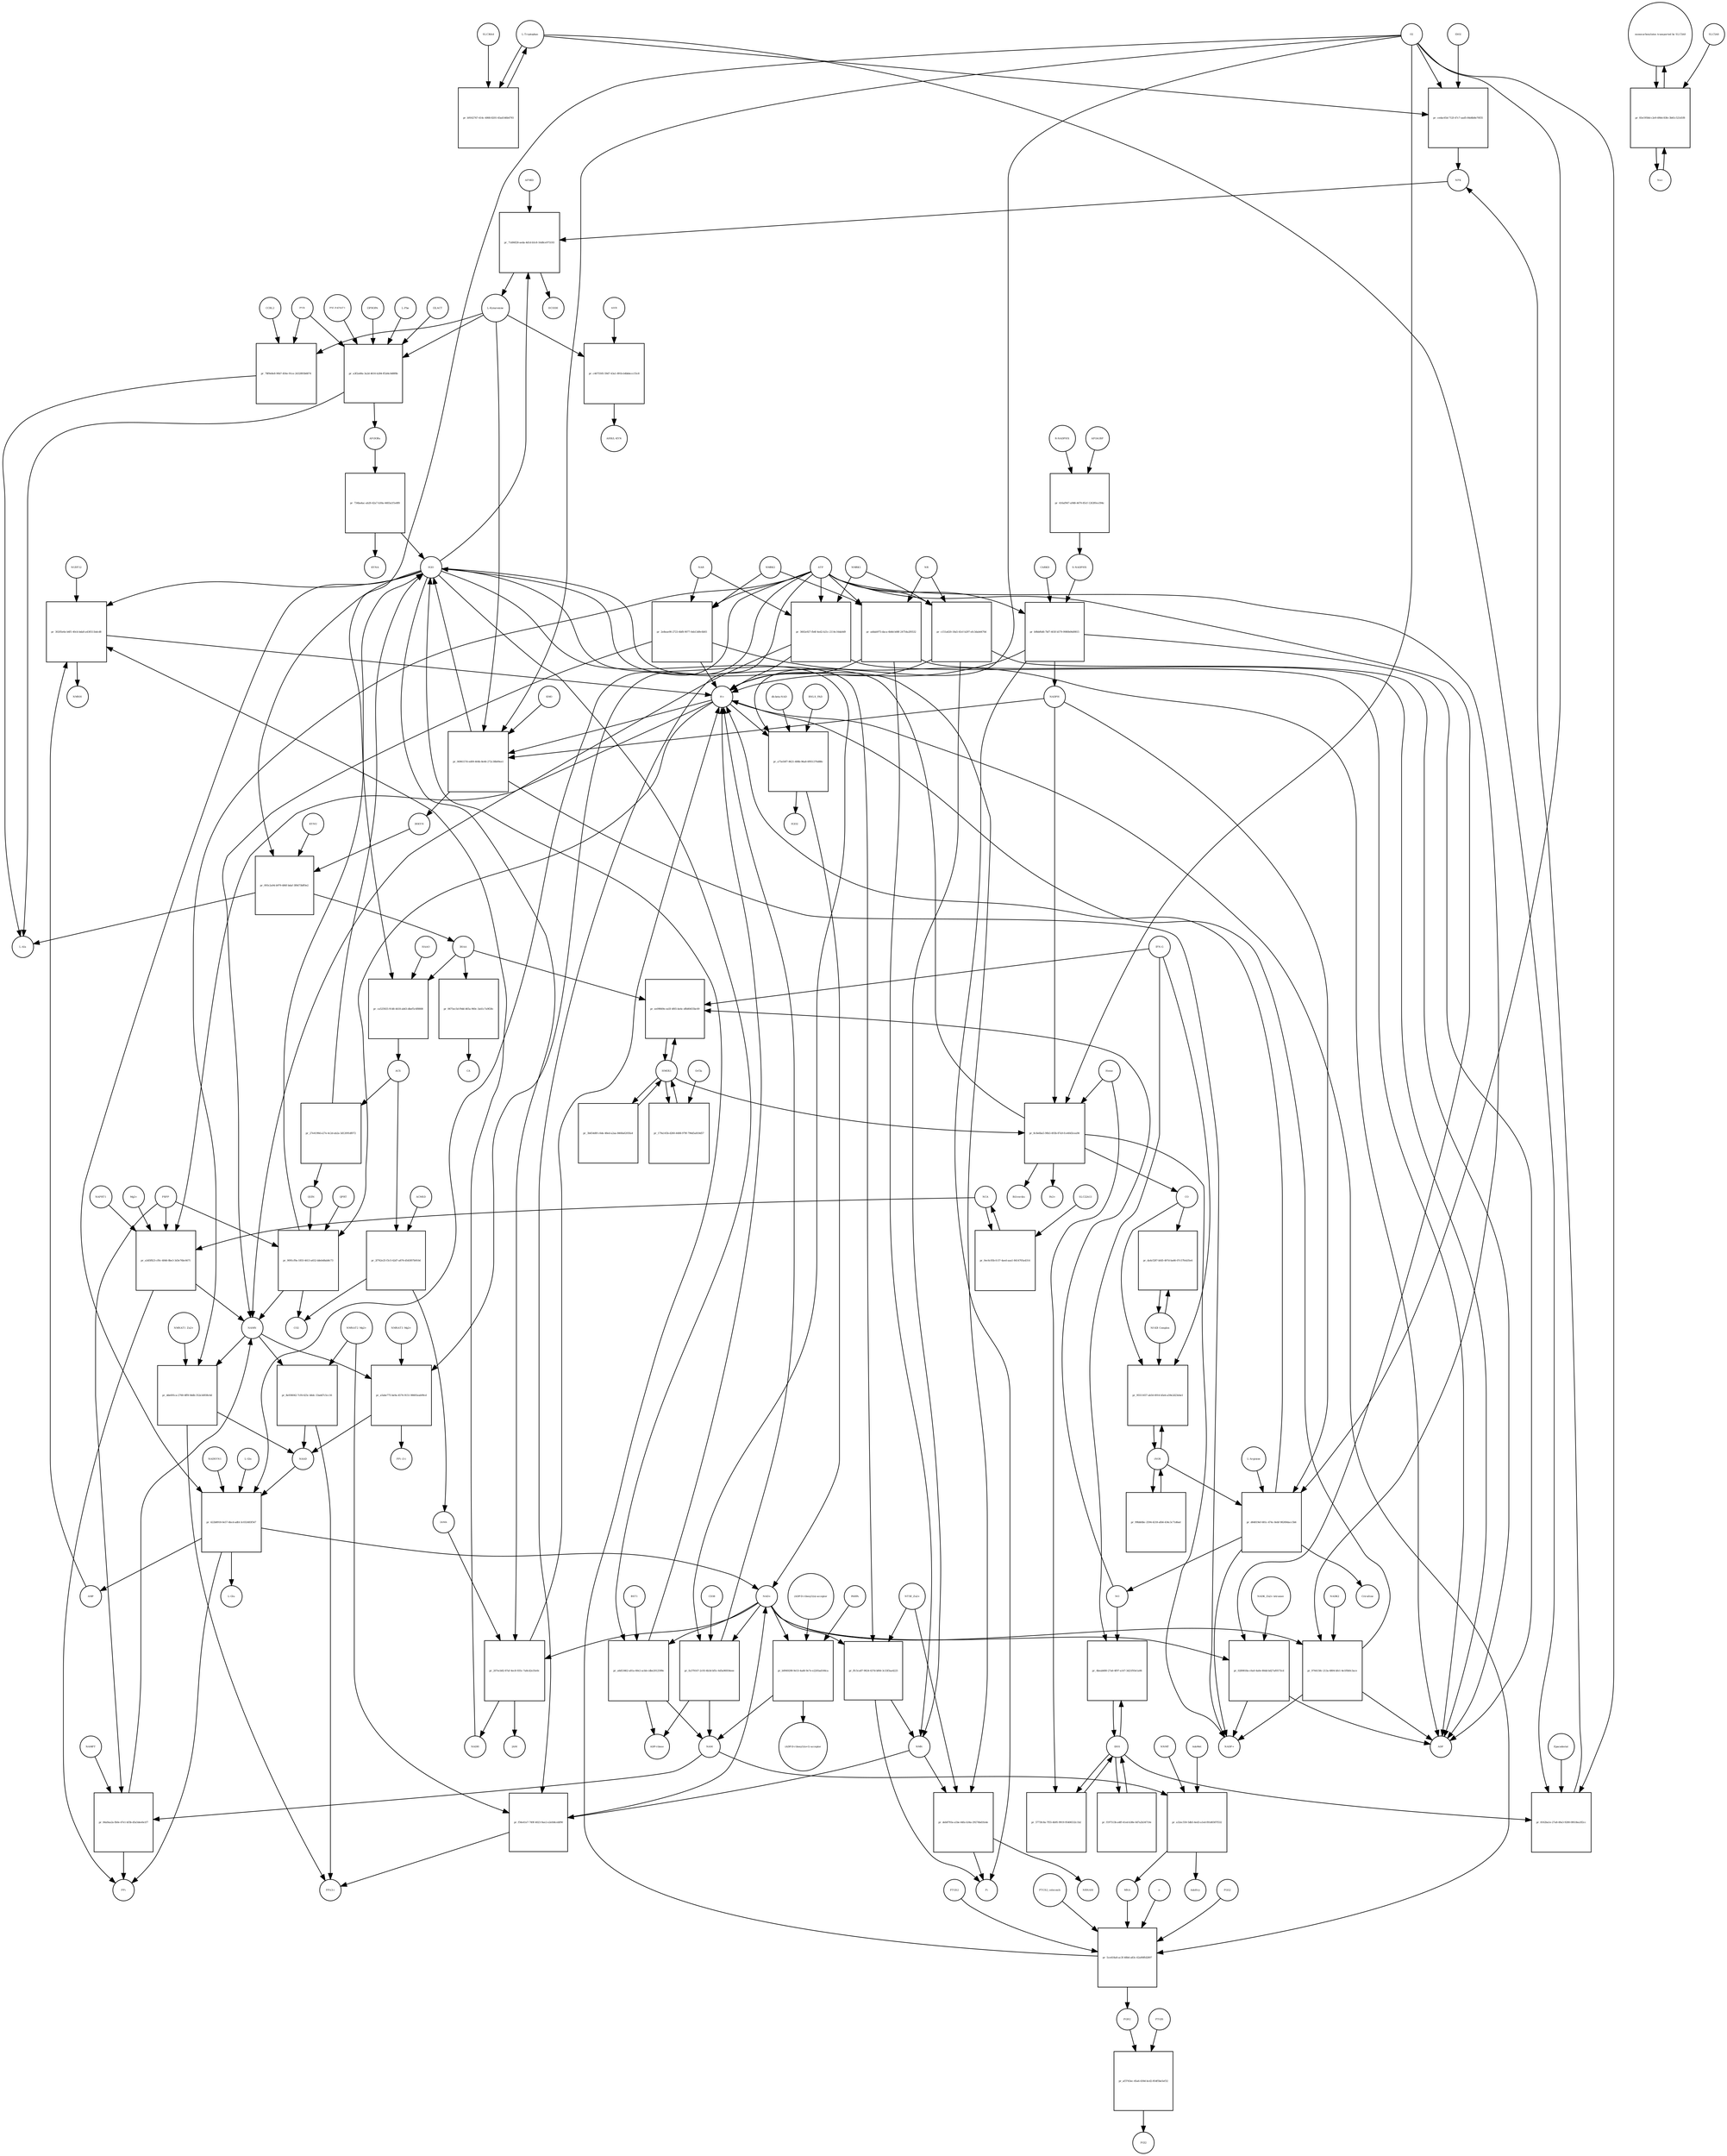 strict digraph  {
"L-Tryptophan" [annotation="urn_miriam_obo.chebi_CHEBI%3A57912", bipartite=0, cls="simple chemical", fontsize=4, label="L-Tryptophan", shape=circle];
"pr_b9162747-414c-4068-8201-45ad146b4793" [annotation="", bipartite=1, cls=process, fontsize=4, label="pr_b9162747-414c-4068-8201-45ad146b4793", shape=square];
SLC36A4 [annotation=urn_miriam_uniprot_Q6YBV0, bipartite=0, cls=macromolecule, fontsize=4, label=SLC36A4, shape=circle];
"pr_cedac65d-712f-47c7-aad5-84d4b8e70f35" [annotation="", bipartite=1, cls=process, fontsize=4, label="pr_cedac65d-712f-47c7-aad5-84d4b8e70f35", shape=square];
NFK [annotation="urn_miriam_obo.chebi_CHEBI%3A18377", bipartite=0, cls="simple chemical", fontsize=4, label=NFK, shape=circle];
IDO2 [annotation=urn_miriam_uniprot_Q6ZQW0, bipartite=0, cls=macromolecule, fontsize=4, label=IDO2, shape=circle];
O2 [annotation="urn_miriam_obo.chebi_CHEBI%3A15379", bipartite=0, cls="simple chemical", fontsize=4, label=O2, shape=circle];
"pr_8162ba1e-27a8-49a3-9280-0f618ea3f2cc" [annotation="", bipartite=1, cls=process, fontsize=4, label="pr_8162ba1e-27a8-49a3-9280-0f618ea3f2cc", shape=square];
IDO1 [annotation=urn_miriam_uniprot_P14902, bipartite=0, cls=complex, fontsize=4, label=IDO1, shape=circle];
Epacadostat [annotation="", bipartite=0, cls="simple chemical", fontsize=4, label=Epacadostat, shape=circle];
"pr_71d06f28-aeda-4d1d-b5c8-16d8ce975193" [annotation="", bipartite=1, cls=process, fontsize=4, label="pr_71d06f28-aeda-4d1d-b5c8-16d8ce975193", shape=square];
"L-Kynurenine" [annotation="urn_miriam_obo.chebi_CHEBI%3A16946", bipartite=0, cls="simple chemical", fontsize=4, label="L-Kynurenine", shape=circle];
AFMID [annotation=urn_miriam_uniprot_Q63HM1, bipartite=0, cls=macromolecule, fontsize=4, label=AFMID, shape=circle];
H2O [annotation="urn_miriam_obo.chebi_CHEBI%3A15377", bipartite=0, cls="simple chemical", fontsize=4, label=H2O, shape=circle];
HCOOH [annotation="urn_miriam_obo.chebi_CHEBI%3A30751", bipartite=0, cls="simple chemical", fontsize=4, label=HCOOH, shape=circle];
"pr_a3f2a48a-3a2d-4616-b284-ff2d4c0d8f8b" [annotation="", bipartite=1, cls=process, fontsize=4, label="pr_a3f2a48a-3a2d-4616-b284-ff2d4c0d8f8b", shape=square];
"AP-DOBu" [annotation="urn_miriam_obo.chebi_CHEBI%3A17442", bipartite=0, cls="simple chemical", fontsize=4, label="AP-DOBu", shape=circle];
"PXLP-KYAT1" [annotation="urn_miriam_uniprot_Q16773|urn_miriam_obo.chebi_CHEBI%3A18405", bipartite=0, cls="complex multimer", fontsize=4, label="PXLP-KYAT1", shape=circle];
I3PROPA [annotation="urn_miriam_obo.chebi_CHEBI%3A43580", bipartite=0, cls=macromolecule, fontsize=4, label=I3PROPA, shape=circle];
"L-Phe" [annotation="urn_miriam_obo.chebi_CHEBI%3A58095", bipartite=0, cls="simple chemical", fontsize=4, label="L-Phe", shape=circle];
I3LACT [annotation="urn_miriam_obo.chebi_CHEBI%3A55528", bipartite=0, cls=macromolecule, fontsize=4, label=I3LACT, shape=circle];
PYR [annotation="urn_miriam_obo.chebi_CHEBI%3A15361", bipartite=0, cls="simple chemical", fontsize=4, label=PYR, shape=circle];
"L-Ala" [annotation="urn_miriam_obo.chebi_CHEBI%3A57972", bipartite=0, cls="simple chemical", fontsize=4, label="L-Ala", shape=circle];
"pr_78f9e8e8-90b7-456e-91ce-2432893b6874" [annotation="", bipartite=1, cls=process, fontsize=4, label="pr_78f9e8e8-90b7-456e-91ce-2432893b6874", shape=square];
CCBL2 [annotation=urn_miriam_uniprot_Q6YP21, bipartite=0, cls="macromolecule multimer", fontsize=4, label=CCBL2, shape=circle];
"pr_734ba4ac-ab20-42a7-b30a-4483a1f1e8f8" [annotation="", bipartite=1, cls=process, fontsize=4, label="pr_734ba4ac-ab20-42a7-b30a-4483a1f1e8f8", shape=square];
KYNA [annotation="urn_miriam_obo.chebi_CHEBI%3A18344", bipartite=0, cls="simple chemical", fontsize=4, label=KYNA, shape=circle];
"pr_0696157d-ed09-464b-8e46-272c38b09ee1" [annotation="", bipartite=1, cls=process, fontsize=4, label="pr_0696157d-ed09-464b-8e46-272c38b09ee1", shape=square];
"3HKYN" [annotation="urn_miriam_obo.chebi_CHEBI%3A17380", bipartite=0, cls="simple chemical", fontsize=4, label="3HKYN", shape=circle];
KMO [annotation=urn_miriam_uniprot_O15229, bipartite=0, cls=macromolecule, fontsize=4, label=KMO, shape=circle];
NADPH [annotation="urn_miriam_obo.chebi_CHEBI%3A16474", bipartite=0, cls="simple chemical", fontsize=4, label=NADPH, shape=circle];
"H+" [annotation="urn_miriam_obo.chebi_CHEBI%3A15378", bipartite=0, cls="simple chemical", fontsize=4, label="H+", shape=circle];
"NADP+" [annotation="urn_miriam_obo.chebi_CHEBI%3A18009", bipartite=0, cls="simple chemical", fontsize=4, label="NADP+", shape=circle];
"pr_093c2a94-b979-486f-bdaf-3f8473bff0e2" [annotation="", bipartite=1, cls=process, fontsize=4, label="pr_093c2a94-b979-486f-bdaf-3f8473bff0e2", shape=square];
"3HAA" [annotation="urn_miriam_obo.chebi_CHEBI%3A15793", bipartite=0, cls="simple chemical", fontsize=4, label="3HAA", shape=circle];
KYNU [annotation=urn_miriam_uniprot_Q16719, bipartite=0, cls="macromolecule multimer", fontsize=4, label=KYNU, shape=circle];
"pr_ca525925-9148-4418-ab63-dbef5c6f8808" [annotation="", bipartite=1, cls=process, fontsize=4, label="pr_ca525925-9148-4418-ab63-dbef5c6f8808", shape=square];
ACS [annotation="urn_miriam_obo.chebi_CHEBI%3A29044", bipartite=0, cls="simple chemical", fontsize=4, label=ACS, shape=circle];
HAAO [annotation=urn_miriam_uniprot_P46952, bipartite=0, cls=macromolecule, fontsize=4, label=HAAO, shape=circle];
"pr_2f762e25-f3c5-42d7-a876-d545f07b910d" [annotation="", bipartite=1, cls=process, fontsize=4, label="pr_2f762e25-f3c5-42d7-a876-d545f07b910d", shape=square];
"2AMA" [annotation="urn_miriam_obo.chebi_CHEBI%3A15745", bipartite=0, cls="simple chemical", fontsize=4, label="2AMA", shape=circle];
ACMSD [annotation=urn_miriam_uniprot_Q8TDX5, bipartite=0, cls="macromolecule multimer", fontsize=4, label=ACMSD, shape=circle];
CO2 [annotation="urn_miriam_obo.chebi_CHEBI%3A16526", bipartite=0, cls="simple chemical", fontsize=4, label=CO2, shape=circle];
"pr_207ecb82-87af-4ec8-935c-7a8cd2e35e0c" [annotation="", bipartite=1, cls=process, fontsize=4, label="pr_207ecb82-87af-4ec8-935c-7a8cd2e35e0c", shape=square];
"2AM" [annotation="urn_miriam_obo.chebi_CHEBI%3A16886", bipartite=0, cls="simple chemical", fontsize=4, label="2AM", shape=circle];
"NAD+" [annotation="urn_miriam_obo.chebi_CHEBI%3A57540", bipartite=0, cls="simple chemical", fontsize=4, label="NAD+", shape=circle];
NADH [annotation="urn_miriam_obo.chebi_CHEBI%3A57945", bipartite=0, cls="simple chemical", fontsize=4, label=NADH, shape=circle];
"pr_27e4199d-e27e-4c2d-ab2a-3d12091df072" [annotation="", bipartite=1, cls=process, fontsize=4, label="pr_27e4199d-e27e-4c2d-ab2a-3d12091df072", shape=square];
QUIN [annotation="urn_miriam_obo.chebi_CHEBI%3A16675", bipartite=0, cls="simple chemical", fontsize=4, label=QUIN, shape=circle];
"pr_c4675505-59d7-43a1-891b-b4bbbccc55c8" [annotation="", bipartite=1, cls=process, fontsize=4, label="pr_c4675505-59d7-43a1-891b-b4bbbccc55c8", shape=square];
AHR [annotation=urn_miriam_uniprot_P35869, bipartite=0, cls=macromolecule, fontsize=4, label=AHR, shape=circle];
"AHR/L-KYN" [annotation="", bipartite=0, cls=complex, fontsize=4, label="AHR/L-KYN", shape=circle];
"pr_4beab680-27a6-4f97-a147-3d21f93e1a06" [annotation="", bipartite=1, cls=process, fontsize=4, label="pr_4beab680-27a6-4f97-a147-3d21f93e1a06", shape=square];
NO [annotation="urn_miriam_obo.chebi_CHEBI%3A16480", bipartite=0, cls="simple chemical", fontsize=4, label=NO, shape=circle];
"IFN-G" [annotation=urn_miriam_uniprot_Q14609, bipartite=0, cls=macromolecule, fontsize=4, label="IFN-G", shape=circle];
iNOS [annotation=urn_miriam_uniprot_P35228, bipartite=0, cls=macromolecule, fontsize=4, label=iNOS, shape=circle];
"pr_95511657-ab54-4914-b5eb-a59e2d23ebe1" [annotation="", bipartite=1, cls=process, fontsize=4, label="pr_95511657-ab54-4914-b5eb-a59e2d23ebe1", shape=square];
"Nf-KB Complex" [annotation="urn_miriam_uniprot_P19838|urn_miriam_uniprot_Q04206|urn_miriam_uniprot_Q00653", bipartite=0, cls=complex, fontsize=4, label="Nf-KB Complex", shape=circle];
CO [annotation="urn_miriam_obo.chebi_CHEBI%3A17245", bipartite=0, cls="simple chemical", fontsize=4, label=CO, shape=circle];
"L-Arginine" [annotation="urn_miriam_obo.chebi_CHEBI%3A16467", bipartite=0, cls="simple chemical", fontsize=4, label="L-Arginine", shape=circle];
"pr_d64819ef-681c-474c-8ebf-98269dacc5b6" [annotation="", bipartite=1, cls=process, fontsize=4, label="pr_d64819ef-681c-474c-8ebf-98269dacc5b6", shape=square];
Citrulline [annotation="urn_miriam_obo.chebi_CHEBI%3A16349", bipartite=0, cls="simple chemical", fontsize=4, label=Citrulline, shape=circle];
"pr_99bbfdbc-2594-4218-afb6-434c3c71d6ad" [annotation="", bipartite=1, cls=process, fontsize=4, label="pr_99bbfdbc-2594-4218-afb6-434c3c71d6ad", shape=square];
"pr_f197513b-a4ff-41ed-b38e-0d7a2b34710e" [annotation="", bipartite=1, cls=process, fontsize=4, label="pr_f197513b-a4ff-41ed-b38e-0d7a2b34710e", shape=square];
"R-NADPHX" [annotation="urn_miriam_obo.chebi_CHEBI%3A64085", bipartite=0, cls="simple chemical", fontsize=4, label="R-NADPHX", shape=circle];
"pr_416af947-a948-4470-85cf-1263f0ce394c" [annotation="", bipartite=1, cls=process, fontsize=4, label="pr_416af947-a948-4470-85cf-1263f0ce394c", shape=square];
"S-NADPHX" [annotation="urn_miriam_obo.chebi_CHEBI%3A64084", bipartite=0, cls="simple chemical", fontsize=4, label="S-NADPHX", shape=circle];
APOA1BP [annotation=urn_miriam_uniprot_O95544, bipartite=0, cls="macromolecule multimer", fontsize=4, label=APOA1BP, shape=circle];
"pr_b9bbf6d6-7bf7-403f-b579-9980b06d9815" [annotation="", bipartite=1, cls=process, fontsize=4, label="pr_b9bbf6d6-7bf7-403f-b579-9980b06d9815", shape=square];
CARKD [annotation=urn_miriam_uniprot_Q8IW45, bipartite=0, cls=macromolecule, fontsize=4, label=CARKD, shape=circle];
ATP [annotation="urn_miriam_obo.chebi_CHEBI%3A30616", bipartite=0, cls="simple chemical", fontsize=4, label=ATP, shape=circle];
ADP [annotation="urn_miriam_obo.chebi_CHEBI%3A456216", bipartite=0, cls="simple chemical", fontsize=4, label=ADP, shape=circle];
Pi [annotation="urn_miriam_obo.chebi_CHEBI%3A18367", bipartite=0, cls="simple chemical", fontsize=4, label=Pi, shape=circle];
"pr_9744158c-213a-4804-bfe1-4e1f0b0c3ace" [annotation="", bipartite=1, cls=process, fontsize=4, label="pr_9744158c-213a-4804-bfe1-4e1f0b0c3ace", shape=square];
NADK2 [annotation=urn_miriam_uniprot_Q4G0N4, bipartite=0, cls="macromolecule multimer", fontsize=4, label=NADK2, shape=circle];
NAMN [annotation="urn_miriam_obo.chebi_CHEBI%3A15763", bipartite=0, cls="simple chemical", fontsize=4, label=NAMN, shape=circle];
"pr_a5abe775-be9a-4574-9151-98605eab99cd" [annotation="", bipartite=1, cls=process, fontsize=4, label="pr_a5abe775-be9a-4574-9151-98605eab99cd", shape=square];
NAAD [annotation="urn_miriam_obo.chebi_CHEBI%3A18304", bipartite=0, cls="simple chemical", fontsize=4, label=NAAD, shape=circle];
"NMNAT3_Mg2+" [annotation="urn_miriam_uniprot_Q96T66|urn_miriam_obo.chebi_CHEBI%3A18420", bipartite=0, cls="complex multimer", fontsize=4, label="NMNAT3_Mg2+", shape=circle];
"PPi (3-)" [annotation="urn_miriam_obo.chebi_CHEBI%3A33019", bipartite=0, cls="simple chemical", fontsize=4, label="PPi (3-)", shape=circle];
"pr_8e936042-7cf4-425c-b6dc-33add7c5cc16" [annotation="", bipartite=1, cls=process, fontsize=4, label="pr_8e936042-7cf4-425c-b6dc-33add7c5cc16", shape=square];
"NMNAT2_Mg2+" [annotation="urn_miriam_uniprot_Q9BZQ4|urn_miriam_obo.chebi_CHEBI%3A18420", bipartite=0, cls=complex, fontsize=4, label="NMNAT2_Mg2+", shape=circle];
"PPi(3-)" [annotation="urn_miriam_obo.chebi_CHEBI%3A33019", bipartite=0, cls="simple chemical", fontsize=4, label="PPi(3-)", shape=circle];
NAR [annotation="urn_miriam_obo.chebi_CHEBI%3A58527", bipartite=0, cls="simple chemical", fontsize=4, label=NAR, shape=circle];
"pr_3602e927-fb4f-4ed2-b21c-2114c16da0d9" [annotation="", bipartite=1, cls=process, fontsize=4, label="pr_3602e927-fb4f-4ed2-b21c-2114c16da0d9", shape=square];
NMRK1 [annotation=urn_miriam_uniprot_Q9NWW6, bipartite=0, cls=macromolecule, fontsize=4, label=NMRK1, shape=circle];
"pr_2e8eae90-2723-4bf8-9077-0eb13d9c6b93" [annotation="", bipartite=1, cls=process, fontsize=4, label="pr_2e8eae90-2723-4bf8-9077-0eb13d9c6b93", shape=square];
NMRK2 [annotation=urn_miriam_uniprot_Q9NPI5, bipartite=0, cls=macromolecule, fontsize=4, label=NMRK2, shape=circle];
"pr_422b8918-0e57-4bcd-adfd-3c032483f547" [annotation="", bipartite=1, cls=process, fontsize=4, label="pr_422b8918-0e57-4bcd-adfd-3c032483f547", shape=square];
NADSYN1 [annotation=urn_miriam_uniprot_Q6IA69, bipartite=0, cls="macromolecule multimer", fontsize=4, label=NADSYN1, shape=circle];
"L-Gln" [annotation="urn_miriam_obo.chebi_CHEBI%3A58359", bipartite=0, cls="simple chemical", fontsize=4, label="L-Gln", shape=circle];
"L-Glu" [annotation="urn_miriam_obo.chebi_CHEBI%3A29985", bipartite=0, cls="simple chemical", fontsize=4, label="L-Glu", shape=circle];
AMP [annotation="urn_miriam_obo.chebi_CHEBI%3A16027", bipartite=0, cls="simple chemical", fontsize=4, label=AMP, shape=circle];
PPi [annotation="urn_miriam_obo.chebi_CHEBI%3A29888", bipartite=0, cls="simple chemical", fontsize=4, label=PPi, shape=circle];
NMN [annotation="urn_miriam_obo.chebi_CHEBI%3A14649", bipartite=0, cls="simple chemical", fontsize=4, label=NMN, shape=circle];
"pr_f56e41e7-749f-4023-9ae2-e2efd4cebf90" [annotation="", bipartite=1, cls=process, fontsize=4, label="pr_f56e41e7-749f-4023-9ae2-e2efd4cebf90", shape=square];
NR [annotation="urn_miriam_obo.chebi_CHEBI%3A15927", bipartite=0, cls="simple chemical", fontsize=4, label=NR, shape=circle];
"pr_c151a620-18a5-43cf-b297-efc3dab4470d" [annotation="", bipartite=1, cls=process, fontsize=4, label="pr_c151a620-18a5-43cf-b297-efc3dab4470d", shape=square];
"pr_addab975-daca-4b8d-b08f-24754a2f0532" [annotation="", bipartite=1, cls=process, fontsize=4, label="pr_addab975-daca-4b8d-b08f-24754a2f0532", shape=square];
NCA [annotation="urn_miriam_obo.chebi_CHEBI%3A32544", bipartite=0, cls="simple chemical", fontsize=4, label=NCA, shape=circle];
"pr_a3d5f823-cf0c-4846-8be3-3d3e76bc6671" [annotation="", bipartite=1, cls=process, fontsize=4, label="pr_a3d5f823-cf0c-4846-8be3-3d3e76bc6671", shape=square];
NAPRT1 [annotation=urn_miriam_uniprot_Q6XQN6, bipartite=0, cls="macromolecule multimer", fontsize=4, label=NAPRT1, shape=circle];
"Mg2+" [annotation="urn_miriam_obo.chebi_CHEBI%3A18420", bipartite=0, cls="simple chemical", fontsize=4, label="Mg2+", shape=circle];
PRPP [annotation="urn_miriam_obo.chebi_CHEBI%3A17111", bipartite=0, cls="simple chemical", fontsize=4, label=PRPP, shape=circle];
"pr_b0949298-9e53-4ad6-9e7e-e2205ad166ca" [annotation="", bipartite=1, cls=process, fontsize=4, label="pr_b0949298-9e53-4ad6-9e7e-e2205ad166ca", shape=square];
NAM [annotation="urn_miriam_obo.chebi_CHEBI%3A17154", bipartite=0, cls="simple chemical", fontsize=4, label=NAM, shape=circle];
PARPs [annotation="urn_miriam_uniprot_Q8N5Y8|urn_miriam_uniprot_Q53GL7|urn_miriam_uniprot_Q8IXQ6", bipartite=0, cls=macromolecule, fontsize=4, label=PARPs, shape=circle];
"(ADP-D-ribosyl)(n)-acceptor" [annotation="urn_miriam_obo.chebi_CHEBI%3A133202", bipartite=0, cls="simple chemical", fontsize=4, label="(ADP-D-ribosyl)(n)-acceptor", shape=circle];
"(ADP-D-ribosyl)(n+1)-acceptor" [annotation="urn_miriam_obo.chebi_CHEBI%3A133203", bipartite=0, cls="simple chemical", fontsize=4, label="(ADP-D-ribosyl)(n+1)-acceptor", shape=circle];
"pr_84a9aa2a-fb0e-47e1-bf3b-d5a5dee6e1f7" [annotation="", bipartite=1, cls=process, fontsize=4, label="pr_84a9aa2a-fb0e-47e1-bf3b-d5a5dee6e1f7", shape=square];
NAMPT [annotation=urn_miriam_uniprot_P43490, bipartite=0, cls=macromolecule, fontsize=4, label=NAMPT, shape=circle];
"pr_a32ec550-5db5-4ed3-a1ed-f81d6587f532" [annotation="", bipartite=1, cls=process, fontsize=4, label="pr_a32ec550-5db5-4ed3-a1ed-f81d6587f532", shape=square];
MNA [annotation="urn_miriam_obo.chebi_CHEBI%3A16797", bipartite=0, cls="simple chemical", fontsize=4, label=MNA, shape=circle];
NNMT [annotation=urn_miriam_uniprot_P40261, bipartite=0, cls=macromolecule, fontsize=4, label=NNMT, shape=circle];
AdoMet [annotation="urn_miriam_obo.chebi_CHEBI%3A15414", bipartite=0, cls="simple chemical", fontsize=4, label=AdoMet, shape=circle];
AdoHcy [annotation="urn_miriam_obo.chebi_CHEBI%3A16680", bipartite=0, cls="simple chemical", fontsize=4, label=AdoHcy, shape=circle];
"pr_9091cf9a-1855-4613-a652-ddeb48ab8c73" [annotation="", bipartite=1, cls=process, fontsize=4, label="pr_9091cf9a-1855-4613-a652-ddeb48ab8c73", shape=square];
QPRT [annotation=urn_miriam_uniprot_Q15274, bipartite=0, cls=macromolecule, fontsize=4, label=QPRT, shape=circle];
"pr_0289818a-c6a0-4a0e-80dd-bd27af0573cd" [annotation="", bipartite=1, cls=process, fontsize=4, label="pr_0289818a-c6a0-4a0e-80dd-bd27af0573cd", shape=square];
"NADK_Zn2+ tetramer" [annotation="urn_miriam_uniprot_O95544|urn_miriam_obo.chebi_CHEBI%3A29105", bipartite=0, cls="complex multimer", fontsize=4, label="NADK_Zn2+ tetramer", shape=circle];
"pr_a6d53462-a81a-40e2-acbb-cdbe2012599e" [annotation="", bipartite=1, cls=process, fontsize=4, label="pr_a6d53462-a81a-40e2-acbb-cdbe2012599e", shape=square];
"ADP-ribose" [annotation="urn_miriam_obo.chebi_CHEBI%3A57967", bipartite=0, cls="simple chemical", fontsize=4, label="ADP-ribose", shape=circle];
BST1 [annotation=urn_miriam_uniprot_Q10588, bipartite=0, cls="macromolecule multimer", fontsize=4, label=BST1, shape=circle];
"pr_fa379167-2c93-4b3d-bf5c-6d5a96934eee" [annotation="", bipartite=1, cls=process, fontsize=4, label="pr_fa379167-2c93-4b3d-bf5c-6d5a96934eee", shape=square];
CD38 [annotation=urn_miriam_uniprot_P28907, bipartite=0, cls=macromolecule, fontsize=4, label=CD38, shape=circle];
"dh-beta-NAD" [annotation="urn_miriam_obo.chebi_CHEBI%3A90171|urn_miriam_obo.chebi_CHEBI%3A90174", bipartite=0, cls="simple chemical", fontsize=4, label="dh-beta-NAD", shape=circle];
"pr_a75e50f7-8621-488b-96a8-0f951376d88c" [annotation="", bipartite=1, cls=process, fontsize=4, label="pr_a75e50f7-8621-488b-96a8-0f951376d88c", shape=square];
H2O2 [annotation="urn_miriam_obo.chebi_CHEBI%3A16240", bipartite=0, cls="simple chemical", fontsize=4, label=H2O2, shape=circle];
RNLS_FAD [annotation="urn_miriam_uniprot_Q5VYX0|urn_miriam_obo.chebi_CHEBI%3A16238", bipartite=0, cls=complex, fontsize=4, label=RNLS_FAD, shape=circle];
"pr_ffc5ca87-9024-437d-bf66-3c33f3aa4225" [annotation="", bipartite=1, cls=process, fontsize=4, label="pr_ffc5ca87-9024-437d-bf66-3c33f3aa4225", shape=square];
"NT5E_Zn2+" [annotation="urn_miriam_uniprot_P21589|urn_miriam_obo.chebi_CHEBI%3A29105", bipartite=0, cls="complex multimer", fontsize=4, label="NT5E_Zn2+", shape=circle];
"pr_deb8793a-a1be-44fa-b34a-29274bd1fa4e" [annotation="", bipartite=1, cls=process, fontsize=4, label="pr_deb8793a-a1be-44fa-b34a-29274bd1fa4e", shape=square];
NRNAM [annotation="urn_miriam_obo.chebi_CHEBI%3A15927", bipartite=0, cls="simple chemical", fontsize=4, label=NRNAM, shape=circle];
"pr_0ec6c05b-fc57-4aed-aaa1-8414705a4314" [annotation="", bipartite=1, cls=process, fontsize=4, label="pr_0ec6c05b-fc57-4aed-aaa1-8414705a4314", shape=square];
SLC22A13 [annotation=urn_miriam_uniprot_Q9Y226, bipartite=0, cls=macromolecule, fontsize=4, label=SLC22A13, shape=circle];
"pr_30205e6e-b6f1-40cb-bda8-a430511bdcd8" [annotation="", bipartite=1, cls=process, fontsize=4, label="pr_30205e6e-b6f1-40cb-bda8-a430511bdcd8", shape=square];
NMNH [annotation="urn_miriam_obo.chebi_CHEBI%3A74452", bipartite=0, cls="simple chemical", fontsize=4, label=NMNH, shape=circle];
NUDT12 [annotation=urn_miriam_uniprot_Q9BQG2, bipartite=0, cls=macromolecule, fontsize=4, label=NUDT12, shape=circle];
"pr_dde691ca-2760-4ff8-9ddb-352e3d938c6d" [annotation="", bipartite=1, cls=process, fontsize=4, label="pr_dde691ca-2760-4ff8-9ddb-352e3d938c6d", shape=square];
"NMNAT1_Zn2+" [annotation="urn_miriam_uniprot_Q9HAN9|urn_miriam_obo.chebi_CHEBI%3A29105", bipartite=0, cls="complex multimer", fontsize=4, label="NMNAT1_Zn2+", shape=circle];
PGG2 [annotation="urn_miriam_obo.chebi_CHEBI%3A27647", bipartite=0, cls="simple chemical", fontsize=4, label=PGG2, shape=circle];
"pr_5ce418a8-ac3f-48b4-a83c-62a90ffd2897" [annotation="", bipartite=1, cls=process, fontsize=4, label="pr_5ce418a8-ac3f-48b4-a83c-62a90ffd2897", shape=square];
PGH2 [annotation="urn_miriam_obo.chebi_CHEBI%3A15554", bipartite=0, cls="simple chemical", fontsize=4, label=PGH2, shape=circle];
PTGS2 [annotation=urn_miriam_uniprot_P35354, bipartite=0, cls="macromolecule multimer", fontsize=4, label=PTGS2, shape=circle];
PTCS2_celecoxib [annotation="urn_miriam_uniprot_P35354|urn_miriam_obo.chebi_CHEBI%3A41423", bipartite=0, cls=complex, fontsize=4, label=PTCS2_celecoxib, shape=circle];
"e-" [annotation="urn_miriam_obo.chebi_CHEBI%3A10545", bipartite=0, cls="simple chemical", fontsize=4, label="e-", shape=circle];
"pr_af3743ec-45a6-430d-bcd2-854f5be5ef32" [annotation="", bipartite=1, cls=process, fontsize=4, label="pr_af3743ec-45a6-430d-bcd2-854f5be5ef32", shape=square];
PGI2 [annotation="urn_miriam_obo.chebi_CHEBI%3A15552", bipartite=0, cls="simple chemical", fontsize=4, label=PGI2, shape=circle];
PTGIS [annotation=urn_miriam_uniprot_Q16647, bipartite=0, cls=macromolecule, fontsize=4, label=PTGIS, shape=circle];
"monocarboxylates transported by SLC5A8" [annotation="", bipartite=0, cls="simple chemical", fontsize=4, label="monocarboxylates transported by SLC5A8", shape=circle];
"pr_83e1958d-c2e9-49b4-83fe-3b61c521d1f8" [annotation="", bipartite=1, cls=process, fontsize=4, label="pr_83e1958d-c2e9-49b4-83fe-3b61c521d1f8", shape=square];
SLC5A8 [annotation=urn_miriam_uniprot_Q8N695, bipartite=0, cls=macromolecule, fontsize=4, label=SLC5A8, shape=circle];
"Na+" [annotation="urn_miriam_obo.chebi_CHEBI%3A29101", bipartite=0, cls="simple chemical", fontsize=4, label="Na+", shape=circle];
HMOX1 [annotation="", bipartite=0, cls=macromolecule, fontsize=4, label=HMOX1, shape=circle];
"pr_ee09849e-ea5f-4f65-be4c-dfb80455bc69" [annotation="", bipartite=1, cls=process, fontsize=4, label="pr_ee09849e-ea5f-4f65-be4c-dfb80455bc69", shape=square];
"pr_3b454d0f-c6de-48ed-a2aa-8468a6205fa4" [annotation="", bipartite=1, cls=process, fontsize=4, label="pr_3b454d0f-c6de-48ed-a2aa-8468a6205fa4", shape=square];
Heme [annotation="urn_miriam_obo.chebi_CHEBI%3A30413", bipartite=0, cls="simple chemical", fontsize=4, label=Heme, shape=circle];
"pr_8c8e6ba5-90b3-493b-87a9-fce40d3cea94" [annotation="", bipartite=1, cls=process, fontsize=4, label="pr_8c8e6ba5-90b3-493b-87a9-fce40d3cea94", shape=square];
Biliverdin [annotation="urn_miriam_obo.chebi_CHEBI%3A17033", bipartite=0, cls="simple chemical", fontsize=4, label=Biliverdin, shape=circle];
"Fe2+" [annotation="urn_miriam_obo.chebi_CHEBI%3A29033", bipartite=0, cls="simple chemical", fontsize=4, label="Fe2+", shape=circle];
"pr_179a145b-d260-4488-979f-796d5a818d57" [annotation="", bipartite=1, cls=process, fontsize=4, label="pr_179a145b-d260-4488-979f-796d5a818d57", shape=square];
Orf3a [annotation="urn_miriam_ncbiprotein_BCD58754|urn_miriam_uniprot_P0DTC3", bipartite=0, cls=macromolecule, fontsize=4, label=Orf3a, shape=circle];
"pr_da4cf287-bfd5-497d-ba66-07c57feb35e4" [annotation="", bipartite=1, cls=process, fontsize=4, label="pr_da4cf287-bfd5-497d-ba66-07c57feb35e4", shape=square];
"pr_5773fc8a-7f55-4b95-9919-95406532c1b2" [annotation="", bipartite=1, cls=process, fontsize=4, label="pr_5773fc8a-7f55-4b95-9919-95406532c1b2", shape=square];
"pr_0675ec5d-f9dd-465a-960c-3a41c7a9f28c" [annotation="", bipartite=1, cls="omitted process", fontsize=4, label="pr_0675ec5d-f9dd-465a-960c-3a41c7a9f28c", shape=square];
CA [annotation="", bipartite=0, cls="simple chemical", fontsize=4, label=CA, shape=circle];
"L-Tryptophan" -> "pr_b9162747-414c-4068-8201-45ad146b4793"  [annotation="", interaction_type=consumption];
"L-Tryptophan" -> "pr_cedac65d-712f-47c7-aad5-84d4b8e70f35"  [annotation="", interaction_type=consumption];
"L-Tryptophan" -> "pr_8162ba1e-27a8-49a3-9280-0f618ea3f2cc"  [annotation="", interaction_type=consumption];
"pr_b9162747-414c-4068-8201-45ad146b4793" -> "L-Tryptophan"  [annotation="", interaction_type=production];
SLC36A4 -> "pr_b9162747-414c-4068-8201-45ad146b4793"  [annotation="", interaction_type=catalysis];
"pr_cedac65d-712f-47c7-aad5-84d4b8e70f35" -> NFK  [annotation="", interaction_type=production];
NFK -> "pr_71d06f28-aeda-4d1d-b5c8-16d8ce975193"  [annotation="", interaction_type=consumption];
IDO2 -> "pr_cedac65d-712f-47c7-aad5-84d4b8e70f35"  [annotation="", interaction_type=catalysis];
O2 -> "pr_cedac65d-712f-47c7-aad5-84d4b8e70f35"  [annotation="", interaction_type=consumption];
O2 -> "pr_8162ba1e-27a8-49a3-9280-0f618ea3f2cc"  [annotation="", interaction_type=consumption];
O2 -> "pr_0696157d-ed09-464b-8e46-272c38b09ee1"  [annotation="", interaction_type=consumption];
O2 -> "pr_ca525925-9148-4418-ab63-dbef5c6f8808"  [annotation="", interaction_type=consumption];
O2 -> "pr_d64819ef-681c-474c-8ebf-98269dacc5b6"  [annotation="", interaction_type=consumption];
O2 -> "pr_a75e50f7-8621-488b-96a8-0f951376d88c"  [annotation="", interaction_type=consumption];
O2 -> "pr_8c8e6ba5-90b3-493b-87a9-fce40d3cea94"  [annotation="", interaction_type=consumption];
"pr_8162ba1e-27a8-49a3-9280-0f618ea3f2cc" -> NFK  [annotation="", interaction_type=production];
IDO1 -> "pr_8162ba1e-27a8-49a3-9280-0f618ea3f2cc"  [annotation="urn_miriam_pubmed_29531094|urn_miriam_pubmed_28523098|urn_miriam_pubmed_30338242|urn_miriam_pubmed_32292563", interaction_type=catalysis];
IDO1 -> "pr_4beab680-27a6-4f97-a147-3d21f93e1a06"  [annotation="", interaction_type=consumption];
IDO1 -> "pr_f197513b-a4ff-41ed-b38e-0d7a2b34710e"  [annotation="", interaction_type=consumption];
IDO1 -> "pr_5773fc8a-7f55-4b95-9919-95406532c1b2"  [annotation="", interaction_type=consumption];
Epacadostat -> "pr_8162ba1e-27a8-49a3-9280-0f618ea3f2cc"  [annotation="urn_miriam_pubmed_29531094|urn_miriam_pubmed_28523098|urn_miriam_pubmed_30338242|urn_miriam_pubmed_32292563", interaction_type=inhibition];
"pr_71d06f28-aeda-4d1d-b5c8-16d8ce975193" -> "L-Kynurenine"  [annotation="", interaction_type=production];
"pr_71d06f28-aeda-4d1d-b5c8-16d8ce975193" -> HCOOH  [annotation="", interaction_type=production];
"L-Kynurenine" -> "pr_a3f2a48a-3a2d-4616-b284-ff2d4c0d8f8b"  [annotation="", interaction_type=consumption];
"L-Kynurenine" -> "pr_78f9e8e8-90b7-456e-91ce-2432893b6874"  [annotation="", interaction_type=consumption];
"L-Kynurenine" -> "pr_0696157d-ed09-464b-8e46-272c38b09ee1"  [annotation="", interaction_type=consumption];
"L-Kynurenine" -> "pr_c4675505-59d7-43a1-891b-b4bbbccc55c8"  [annotation="", interaction_type=consumption];
AFMID -> "pr_71d06f28-aeda-4d1d-b5c8-16d8ce975193"  [annotation=urn_miriam_pubmed_29531094, interaction_type=catalysis];
H2O -> "pr_71d06f28-aeda-4d1d-b5c8-16d8ce975193"  [annotation="", interaction_type=consumption];
H2O -> "pr_093c2a94-b979-486f-bdaf-3f8473bff0e2"  [annotation="", interaction_type=consumption];
H2O -> "pr_207ecb82-87af-4ec8-935c-7a8cd2e35e0c"  [annotation="", interaction_type=consumption];
H2O -> "pr_422b8918-0e57-4bcd-adfd-3c032483f547"  [annotation="", interaction_type=consumption];
H2O -> "pr_a6d53462-a81a-40e2-acbb-cdbe2012599e"  [annotation="", interaction_type=consumption];
H2O -> "pr_fa379167-2c93-4b3d-bf5c-6d5a96934eee"  [annotation="", interaction_type=consumption];
H2O -> "pr_ffc5ca87-9024-437d-bf66-3c33f3aa4225"  [annotation="", interaction_type=consumption];
H2O -> "pr_deb8793a-a1be-44fa-b34a-29274bd1fa4e"  [annotation="", interaction_type=consumption];
H2O -> "pr_30205e6e-b6f1-40cb-bda8-a430511bdcd8"  [annotation="", interaction_type=consumption];
"pr_a3f2a48a-3a2d-4616-b284-ff2d4c0d8f8b" -> "AP-DOBu"  [annotation="", interaction_type=production];
"pr_a3f2a48a-3a2d-4616-b284-ff2d4c0d8f8b" -> "L-Ala"  [annotation="", interaction_type=production];
"AP-DOBu" -> "pr_734ba4ac-ab20-42a7-b30a-4483a1f1e8f8"  [annotation="", interaction_type=consumption];
"PXLP-KYAT1" -> "pr_a3f2a48a-3a2d-4616-b284-ff2d4c0d8f8b"  [annotation="", interaction_type=catalysis];
I3PROPA -> "pr_a3f2a48a-3a2d-4616-b284-ff2d4c0d8f8b"  [annotation="", interaction_type=inhibition];
"L-Phe" -> "pr_a3f2a48a-3a2d-4616-b284-ff2d4c0d8f8b"  [annotation="", interaction_type=inhibition];
I3LACT -> "pr_a3f2a48a-3a2d-4616-b284-ff2d4c0d8f8b"  [annotation="", interaction_type=inhibition];
PYR -> "pr_a3f2a48a-3a2d-4616-b284-ff2d4c0d8f8b"  [annotation="", interaction_type=consumption];
PYR -> "pr_78f9e8e8-90b7-456e-91ce-2432893b6874"  [annotation="", interaction_type=consumption];
"pr_78f9e8e8-90b7-456e-91ce-2432893b6874" -> "L-Ala"  [annotation="", interaction_type=production];
CCBL2 -> "pr_78f9e8e8-90b7-456e-91ce-2432893b6874"  [annotation="", interaction_type=catalysis];
"pr_734ba4ac-ab20-42a7-b30a-4483a1f1e8f8" -> KYNA  [annotation="", interaction_type=production];
"pr_734ba4ac-ab20-42a7-b30a-4483a1f1e8f8" -> H2O  [annotation="", interaction_type=production];
"pr_0696157d-ed09-464b-8e46-272c38b09ee1" -> "3HKYN"  [annotation="", interaction_type=production];
"pr_0696157d-ed09-464b-8e46-272c38b09ee1" -> H2O  [annotation="", interaction_type=production];
"pr_0696157d-ed09-464b-8e46-272c38b09ee1" -> "NADP+"  [annotation="", interaction_type=production];
"3HKYN" -> "pr_093c2a94-b979-486f-bdaf-3f8473bff0e2"  [annotation="", interaction_type=consumption];
KMO -> "pr_0696157d-ed09-464b-8e46-272c38b09ee1"  [annotation="", interaction_type=catalysis];
NADPH -> "pr_0696157d-ed09-464b-8e46-272c38b09ee1"  [annotation="", interaction_type=consumption];
NADPH -> "pr_d64819ef-681c-474c-8ebf-98269dacc5b6"  [annotation="", interaction_type=consumption];
NADPH -> "pr_8c8e6ba5-90b3-493b-87a9-fce40d3cea94"  [annotation="", interaction_type=consumption];
"H+" -> "pr_0696157d-ed09-464b-8e46-272c38b09ee1"  [annotation="", interaction_type=consumption];
"H+" -> "pr_a3d5f823-cf0c-4846-8be3-3d3e76bc6671"  [annotation="", interaction_type=consumption];
"H+" -> "pr_9091cf9a-1855-4613-a652-ddeb48ab8c73"  [annotation="", interaction_type=consumption];
"H+" -> "pr_a75e50f7-8621-488b-96a8-0f951376d88c"  [annotation="", interaction_type=consumption];
"H+" -> "pr_5ce418a8-ac3f-48b4-a83c-62a90ffd2897"  [annotation="", interaction_type=consumption];
"pr_093c2a94-b979-486f-bdaf-3f8473bff0e2" -> "3HAA"  [annotation="", interaction_type=production];
"pr_093c2a94-b979-486f-bdaf-3f8473bff0e2" -> "L-Ala"  [annotation="", interaction_type=production];
"3HAA" -> "pr_ca525925-9148-4418-ab63-dbef5c6f8808"  [annotation="", interaction_type=consumption];
"3HAA" -> "pr_ee09849e-ea5f-4f65-be4c-dfb80455bc69"  [annotation="urn_miriam_pubmed_15249210|urn_miriam_pubmed_11287117|urn_miriam_pubmed_12706494", interaction_type=catalysis];
"3HAA" -> "pr_0675ec5d-f9dd-465a-960c-3a41c7a9f28c"  [annotation="", interaction_type=consumption];
KYNU -> "pr_093c2a94-b979-486f-bdaf-3f8473bff0e2"  [annotation="", interaction_type=catalysis];
"pr_ca525925-9148-4418-ab63-dbef5c6f8808" -> ACS  [annotation="", interaction_type=production];
ACS -> "pr_2f762e25-f3c5-42d7-a876-d545f07b910d"  [annotation="", interaction_type=consumption];
ACS -> "pr_27e4199d-e27e-4c2d-ab2a-3d12091df072"  [annotation="", interaction_type=consumption];
HAAO -> "pr_ca525925-9148-4418-ab63-dbef5c6f8808"  [annotation="", interaction_type=catalysis];
"pr_2f762e25-f3c5-42d7-a876-d545f07b910d" -> "2AMA"  [annotation="", interaction_type=production];
"pr_2f762e25-f3c5-42d7-a876-d545f07b910d" -> CO2  [annotation="", interaction_type=production];
"2AMA" -> "pr_207ecb82-87af-4ec8-935c-7a8cd2e35e0c"  [annotation="", interaction_type=consumption];
ACMSD -> "pr_2f762e25-f3c5-42d7-a876-d545f07b910d"  [annotation="", interaction_type=catalysis];
"pr_207ecb82-87af-4ec8-935c-7a8cd2e35e0c" -> "2AM"  [annotation="", interaction_type=production];
"pr_207ecb82-87af-4ec8-935c-7a8cd2e35e0c" -> NADH  [annotation="", interaction_type=production];
"pr_207ecb82-87af-4ec8-935c-7a8cd2e35e0c" -> "H+"  [annotation="", interaction_type=production];
"NAD+" -> "pr_207ecb82-87af-4ec8-935c-7a8cd2e35e0c"  [annotation="", interaction_type=consumption];
"NAD+" -> "pr_9744158c-213a-4804-bfe1-4e1f0b0c3ace"  [annotation="", interaction_type=consumption];
"NAD+" -> "pr_b0949298-9e53-4ad6-9e7e-e2205ad166ca"  [annotation="", interaction_type=consumption];
"NAD+" -> "pr_0289818a-c6a0-4a0e-80dd-bd27af0573cd"  [annotation="", interaction_type=consumption];
"NAD+" -> "pr_a6d53462-a81a-40e2-acbb-cdbe2012599e"  [annotation="", interaction_type=consumption];
"NAD+" -> "pr_fa379167-2c93-4b3d-bf5c-6d5a96934eee"  [annotation="", interaction_type=consumption];
"NAD+" -> "pr_ffc5ca87-9024-437d-bf66-3c33f3aa4225"  [annotation="", interaction_type=consumption];
NADH -> "pr_30205e6e-b6f1-40cb-bda8-a430511bdcd8"  [annotation="", interaction_type=consumption];
"pr_27e4199d-e27e-4c2d-ab2a-3d12091df072" -> QUIN  [annotation="", interaction_type=production];
"pr_27e4199d-e27e-4c2d-ab2a-3d12091df072" -> H2O  [annotation="", interaction_type=production];
QUIN -> "pr_9091cf9a-1855-4613-a652-ddeb48ab8c73"  [annotation="", interaction_type=consumption];
"pr_c4675505-59d7-43a1-891b-b4bbbccc55c8" -> "AHR/L-KYN"  [annotation="", interaction_type=production];
AHR -> "pr_c4675505-59d7-43a1-891b-b4bbbccc55c8"  [annotation="", interaction_type=consumption];
"pr_4beab680-27a6-4f97-a147-3d21f93e1a06" -> IDO1  [annotation="", interaction_type=production];
NO -> "pr_4beab680-27a6-4f97-a147-3d21f93e1a06"  [annotation="urn_miriam_pubmed_23476103|urn_miriam_pubmed_15249210|urn_miriam_pubmed_9126284", interaction_type=inhibition];
NO -> "pr_ee09849e-ea5f-4f65-be4c-dfb80455bc69"  [annotation="urn_miriam_pubmed_15249210|urn_miriam_pubmed_11287117|urn_miriam_pubmed_12706494", interaction_type=catalysis];
"IFN-G" -> "pr_4beab680-27a6-4f97-a147-3d21f93e1a06"  [annotation="urn_miriam_pubmed_23476103|urn_miriam_pubmed_15249210|urn_miriam_pubmed_9126284", interaction_type=catalysis];
"IFN-G" -> "pr_95511657-ab54-4914-b5eb-a59e2d23ebe1"  [annotation="urn_miriam_pubmed_9126284|urn_miriam_pubmed_15249210", interaction_type=catalysis];
"IFN-G" -> "pr_ee09849e-ea5f-4f65-be4c-dfb80455bc69"  [annotation="urn_miriam_pubmed_15249210|urn_miriam_pubmed_11287117|urn_miriam_pubmed_12706494", interaction_type=catalysis];
iNOS -> "pr_95511657-ab54-4914-b5eb-a59e2d23ebe1"  [annotation="", interaction_type=consumption];
iNOS -> "pr_d64819ef-681c-474c-8ebf-98269dacc5b6"  [annotation="urn_miriam_pubmed_15249210|urn_miriam_pubmed_11463332", interaction_type=catalysis];
iNOS -> "pr_99bbfdbc-2594-4218-afb6-434c3c71d6ad"  [annotation="", interaction_type=consumption];
"pr_95511657-ab54-4914-b5eb-a59e2d23ebe1" -> iNOS  [annotation="", interaction_type=production];
"Nf-KB Complex" -> "pr_95511657-ab54-4914-b5eb-a59e2d23ebe1"  [annotation="urn_miriam_pubmed_9126284|urn_miriam_pubmed_15249210", interaction_type=catalysis];
"Nf-KB Complex" -> "pr_da4cf287-bfd5-497d-ba66-07c57feb35e4"  [annotation="", interaction_type=consumption];
CO -> "pr_95511657-ab54-4914-b5eb-a59e2d23ebe1"  [annotation="urn_miriam_pubmed_9126284|urn_miriam_pubmed_15249210", interaction_type=inhibition];
CO -> "pr_da4cf287-bfd5-497d-ba66-07c57feb35e4"  [annotation=urn_miriam_pubmed_15249210, interaction_type=inhibition];
"L-Arginine" -> "pr_d64819ef-681c-474c-8ebf-98269dacc5b6"  [annotation="", interaction_type=consumption];
"pr_d64819ef-681c-474c-8ebf-98269dacc5b6" -> Citrulline  [annotation="", interaction_type=production];
"pr_d64819ef-681c-474c-8ebf-98269dacc5b6" -> "NADP+"  [annotation="", interaction_type=production];
"pr_d64819ef-681c-474c-8ebf-98269dacc5b6" -> "H+"  [annotation="", interaction_type=production];
"pr_d64819ef-681c-474c-8ebf-98269dacc5b6" -> NO  [annotation="", interaction_type=production];
"pr_99bbfdbc-2594-4218-afb6-434c3c71d6ad" -> iNOS  [annotation="", interaction_type=production];
"pr_f197513b-a4ff-41ed-b38e-0d7a2b34710e" -> IDO1  [annotation="", interaction_type=production];
"R-NADPHX" -> "pr_416af947-a948-4470-85cf-1263f0ce394c"  [annotation="", interaction_type=consumption];
"pr_416af947-a948-4470-85cf-1263f0ce394c" -> "S-NADPHX"  [annotation="", interaction_type=production];
"S-NADPHX" -> "pr_b9bbf6d6-7bf7-403f-b579-9980b06d9815"  [annotation="", interaction_type=consumption];
APOA1BP -> "pr_416af947-a948-4470-85cf-1263f0ce394c"  [annotation="", interaction_type=catalysis];
"pr_b9bbf6d6-7bf7-403f-b579-9980b06d9815" -> NADPH  [annotation="", interaction_type=production];
"pr_b9bbf6d6-7bf7-403f-b579-9980b06d9815" -> ADP  [annotation="", interaction_type=production];
"pr_b9bbf6d6-7bf7-403f-b579-9980b06d9815" -> "H+"  [annotation="", interaction_type=production];
"pr_b9bbf6d6-7bf7-403f-b579-9980b06d9815" -> Pi  [annotation="", interaction_type=production];
CARKD -> "pr_b9bbf6d6-7bf7-403f-b579-9980b06d9815"  [annotation="", interaction_type=catalysis];
ATP -> "pr_b9bbf6d6-7bf7-403f-b579-9980b06d9815"  [annotation="", interaction_type=consumption];
ATP -> "pr_9744158c-213a-4804-bfe1-4e1f0b0c3ace"  [annotation="", interaction_type=consumption];
ATP -> "pr_a5abe775-be9a-4574-9151-98605eab99cd"  [annotation="", interaction_type=consumption];
ATP -> "pr_3602e927-fb4f-4ed2-b21c-2114c16da0d9"  [annotation="", interaction_type=consumption];
ATP -> "pr_2e8eae90-2723-4bf8-9077-0eb13d9c6b93"  [annotation="", interaction_type=consumption];
ATP -> "pr_422b8918-0e57-4bcd-adfd-3c032483f547"  [annotation="", interaction_type=consumption];
ATP -> "pr_f56e41e7-749f-4023-9ae2-e2efd4cebf90"  [annotation="", interaction_type=consumption];
ATP -> "pr_c151a620-18a5-43cf-b297-efc3dab4470d"  [annotation="", interaction_type=consumption];
ATP -> "pr_addab975-daca-4b8d-b08f-24754a2f0532"  [annotation="", interaction_type=consumption];
ATP -> "pr_0289818a-c6a0-4a0e-80dd-bd27af0573cd"  [annotation="", interaction_type=consumption];
ATP -> "pr_dde691ca-2760-4ff8-9ddb-352e3d938c6d"  [annotation="", interaction_type=consumption];
"pr_9744158c-213a-4804-bfe1-4e1f0b0c3ace" -> "NADP+"  [annotation="", interaction_type=production];
"pr_9744158c-213a-4804-bfe1-4e1f0b0c3ace" -> ADP  [annotation="", interaction_type=production];
"pr_9744158c-213a-4804-bfe1-4e1f0b0c3ace" -> "H+"  [annotation="", interaction_type=production];
NADK2 -> "pr_9744158c-213a-4804-bfe1-4e1f0b0c3ace"  [annotation="", interaction_type=catalysis];
NAMN -> "pr_a5abe775-be9a-4574-9151-98605eab99cd"  [annotation="", interaction_type=consumption];
NAMN -> "pr_8e936042-7cf4-425c-b6dc-33add7c5cc16"  [annotation="", interaction_type=consumption];
NAMN -> "pr_dde691ca-2760-4ff8-9ddb-352e3d938c6d"  [annotation="", interaction_type=consumption];
"pr_a5abe775-be9a-4574-9151-98605eab99cd" -> NAAD  [annotation="", interaction_type=production];
"pr_a5abe775-be9a-4574-9151-98605eab99cd" -> "PPi (3-)"  [annotation="", interaction_type=production];
NAAD -> "pr_422b8918-0e57-4bcd-adfd-3c032483f547"  [annotation="", interaction_type=consumption];
"NMNAT3_Mg2+" -> "pr_a5abe775-be9a-4574-9151-98605eab99cd"  [annotation="", interaction_type=catalysis];
"pr_8e936042-7cf4-425c-b6dc-33add7c5cc16" -> NAAD  [annotation="", interaction_type=production];
"pr_8e936042-7cf4-425c-b6dc-33add7c5cc16" -> "PPi(3-)"  [annotation="", interaction_type=production];
"NMNAT2_Mg2+" -> "pr_8e936042-7cf4-425c-b6dc-33add7c5cc16"  [annotation="", interaction_type=catalysis];
"NMNAT2_Mg2+" -> "pr_f56e41e7-749f-4023-9ae2-e2efd4cebf90"  [annotation="", interaction_type=catalysis];
NAR -> "pr_3602e927-fb4f-4ed2-b21c-2114c16da0d9"  [annotation="", interaction_type=consumption];
NAR -> "pr_2e8eae90-2723-4bf8-9077-0eb13d9c6b93"  [annotation="", interaction_type=consumption];
"pr_3602e927-fb4f-4ed2-b21c-2114c16da0d9" -> NAMN  [annotation="", interaction_type=production];
"pr_3602e927-fb4f-4ed2-b21c-2114c16da0d9" -> "H+"  [annotation="", interaction_type=production];
"pr_3602e927-fb4f-4ed2-b21c-2114c16da0d9" -> ADP  [annotation="", interaction_type=production];
NMRK1 -> "pr_3602e927-fb4f-4ed2-b21c-2114c16da0d9"  [annotation="", interaction_type=catalysis];
NMRK1 -> "pr_c151a620-18a5-43cf-b297-efc3dab4470d"  [annotation="", interaction_type=catalysis];
"pr_2e8eae90-2723-4bf8-9077-0eb13d9c6b93" -> NAMN  [annotation="", interaction_type=production];
"pr_2e8eae90-2723-4bf8-9077-0eb13d9c6b93" -> "H+"  [annotation="", interaction_type=production];
"pr_2e8eae90-2723-4bf8-9077-0eb13d9c6b93" -> ADP  [annotation="", interaction_type=production];
NMRK2 -> "pr_2e8eae90-2723-4bf8-9077-0eb13d9c6b93"  [annotation="", interaction_type=catalysis];
NMRK2 -> "pr_addab975-daca-4b8d-b08f-24754a2f0532"  [annotation="", interaction_type=catalysis];
"pr_422b8918-0e57-4bcd-adfd-3c032483f547" -> "NAD+"  [annotation="", interaction_type=production];
"pr_422b8918-0e57-4bcd-adfd-3c032483f547" -> "L-Glu"  [annotation="", interaction_type=production];
"pr_422b8918-0e57-4bcd-adfd-3c032483f547" -> AMP  [annotation="", interaction_type=production];
"pr_422b8918-0e57-4bcd-adfd-3c032483f547" -> PPi  [annotation="", interaction_type=production];
NADSYN1 -> "pr_422b8918-0e57-4bcd-adfd-3c032483f547"  [annotation="", interaction_type=catalysis];
"L-Gln" -> "pr_422b8918-0e57-4bcd-adfd-3c032483f547"  [annotation="", interaction_type=consumption];
AMP -> "pr_30205e6e-b6f1-40cb-bda8-a430511bdcd8"  [annotation="", interaction_type=consumption];
NMN -> "pr_f56e41e7-749f-4023-9ae2-e2efd4cebf90"  [annotation="", interaction_type=consumption];
NMN -> "pr_deb8793a-a1be-44fa-b34a-29274bd1fa4e"  [annotation="", interaction_type=consumption];
"pr_f56e41e7-749f-4023-9ae2-e2efd4cebf90" -> "NAD+"  [annotation="", interaction_type=production];
"pr_f56e41e7-749f-4023-9ae2-e2efd4cebf90" -> "PPi(3-)"  [annotation="", interaction_type=production];
NR -> "pr_c151a620-18a5-43cf-b297-efc3dab4470d"  [annotation="", interaction_type=consumption];
NR -> "pr_addab975-daca-4b8d-b08f-24754a2f0532"  [annotation="", interaction_type=consumption];
"pr_c151a620-18a5-43cf-b297-efc3dab4470d" -> NMN  [annotation="", interaction_type=production];
"pr_c151a620-18a5-43cf-b297-efc3dab4470d" -> ADP  [annotation="", interaction_type=production];
"pr_c151a620-18a5-43cf-b297-efc3dab4470d" -> "H+"  [annotation="", interaction_type=production];
"pr_addab975-daca-4b8d-b08f-24754a2f0532" -> NMN  [annotation="", interaction_type=production];
"pr_addab975-daca-4b8d-b08f-24754a2f0532" -> ADP  [annotation="", interaction_type=production];
"pr_addab975-daca-4b8d-b08f-24754a2f0532" -> "H+"  [annotation="", interaction_type=production];
NCA -> "pr_a3d5f823-cf0c-4846-8be3-3d3e76bc6671"  [annotation="", interaction_type=consumption];
NCA -> "pr_0ec6c05b-fc57-4aed-aaa1-8414705a4314"  [annotation="", interaction_type=consumption];
"pr_a3d5f823-cf0c-4846-8be3-3d3e76bc6671" -> NAMN  [annotation="", interaction_type=production];
"pr_a3d5f823-cf0c-4846-8be3-3d3e76bc6671" -> PPi  [annotation="", interaction_type=production];
NAPRT1 -> "pr_a3d5f823-cf0c-4846-8be3-3d3e76bc6671"  [annotation="", interaction_type=catalysis];
"Mg2+" -> "pr_a3d5f823-cf0c-4846-8be3-3d3e76bc6671"  [annotation="", interaction_type=stimulation];
PRPP -> "pr_a3d5f823-cf0c-4846-8be3-3d3e76bc6671"  [annotation="", interaction_type=consumption];
PRPP -> "pr_84a9aa2a-fb0e-47e1-bf3b-d5a5dee6e1f7"  [annotation="", interaction_type=consumption];
PRPP -> "pr_9091cf9a-1855-4613-a652-ddeb48ab8c73"  [annotation="", interaction_type=consumption];
"pr_b0949298-9e53-4ad6-9e7e-e2205ad166ca" -> NAM  [annotation="", interaction_type=production];
"pr_b0949298-9e53-4ad6-9e7e-e2205ad166ca" -> "(ADP-D-ribosyl)(n+1)-acceptor"  [annotation="", interaction_type=production];
NAM -> "pr_84a9aa2a-fb0e-47e1-bf3b-d5a5dee6e1f7"  [annotation="", interaction_type=consumption];
NAM -> "pr_a32ec550-5db5-4ed3-a1ed-f81d6587f532"  [annotation="", interaction_type=consumption];
PARPs -> "pr_b0949298-9e53-4ad6-9e7e-e2205ad166ca"  [annotation="", interaction_type=catalysis];
"(ADP-D-ribosyl)(n)-acceptor" -> "pr_b0949298-9e53-4ad6-9e7e-e2205ad166ca"  [annotation="", interaction_type=consumption];
"pr_84a9aa2a-fb0e-47e1-bf3b-d5a5dee6e1f7" -> PPi  [annotation="", interaction_type=production];
"pr_84a9aa2a-fb0e-47e1-bf3b-d5a5dee6e1f7" -> NAMN  [annotation="", interaction_type=production];
NAMPT -> "pr_84a9aa2a-fb0e-47e1-bf3b-d5a5dee6e1f7"  [annotation="", interaction_type=catalysis];
"pr_a32ec550-5db5-4ed3-a1ed-f81d6587f532" -> MNA  [annotation="", interaction_type=production];
"pr_a32ec550-5db5-4ed3-a1ed-f81d6587f532" -> AdoHcy  [annotation="", interaction_type=production];
MNA -> "pr_5ce418a8-ac3f-48b4-a83c-62a90ffd2897"  [annotation="", interaction_type=stimulation];
NNMT -> "pr_a32ec550-5db5-4ed3-a1ed-f81d6587f532"  [annotation="", interaction_type=catalysis];
AdoMet -> "pr_a32ec550-5db5-4ed3-a1ed-f81d6587f532"  [annotation="", interaction_type=consumption];
"pr_9091cf9a-1855-4613-a652-ddeb48ab8c73" -> NAMN  [annotation="", interaction_type=production];
"pr_9091cf9a-1855-4613-a652-ddeb48ab8c73" -> CO2  [annotation="", interaction_type=production];
"pr_9091cf9a-1855-4613-a652-ddeb48ab8c73" -> H2O  [annotation="", interaction_type=production];
QPRT -> "pr_9091cf9a-1855-4613-a652-ddeb48ab8c73"  [annotation="", interaction_type=catalysis];
"pr_0289818a-c6a0-4a0e-80dd-bd27af0573cd" -> "NADP+"  [annotation="", interaction_type=production];
"pr_0289818a-c6a0-4a0e-80dd-bd27af0573cd" -> ADP  [annotation="", interaction_type=production];
"NADK_Zn2+ tetramer" -> "pr_0289818a-c6a0-4a0e-80dd-bd27af0573cd"  [annotation="", interaction_type=catalysis];
"pr_a6d53462-a81a-40e2-acbb-cdbe2012599e" -> "ADP-ribose"  [annotation="", interaction_type=production];
"pr_a6d53462-a81a-40e2-acbb-cdbe2012599e" -> NAM  [annotation="", interaction_type=production];
"pr_a6d53462-a81a-40e2-acbb-cdbe2012599e" -> "H+"  [annotation="", interaction_type=production];
BST1 -> "pr_a6d53462-a81a-40e2-acbb-cdbe2012599e"  [annotation="", interaction_type=catalysis];
"pr_fa379167-2c93-4b3d-bf5c-6d5a96934eee" -> NAM  [annotation="", interaction_type=production];
"pr_fa379167-2c93-4b3d-bf5c-6d5a96934eee" -> "ADP-ribose"  [annotation="", interaction_type=production];
"pr_fa379167-2c93-4b3d-bf5c-6d5a96934eee" -> "H+"  [annotation="", interaction_type=production];
CD38 -> "pr_fa379167-2c93-4b3d-bf5c-6d5a96934eee"  [annotation="", interaction_type=catalysis];
"dh-beta-NAD" -> "pr_a75e50f7-8621-488b-96a8-0f951376d88c"  [annotation="", interaction_type=consumption];
"pr_a75e50f7-8621-488b-96a8-0f951376d88c" -> H2O2  [annotation="", interaction_type=production];
"pr_a75e50f7-8621-488b-96a8-0f951376d88c" -> "NAD+"  [annotation="", interaction_type=production];
RNLS_FAD -> "pr_a75e50f7-8621-488b-96a8-0f951376d88c"  [annotation="", interaction_type=catalysis];
"pr_ffc5ca87-9024-437d-bf66-3c33f3aa4225" -> NMN  [annotation="", interaction_type=production];
"pr_ffc5ca87-9024-437d-bf66-3c33f3aa4225" -> Pi  [annotation="", interaction_type=production];
"NT5E_Zn2+" -> "pr_ffc5ca87-9024-437d-bf66-3c33f3aa4225"  [annotation="", interaction_type=catalysis];
"NT5E_Zn2+" -> "pr_deb8793a-a1be-44fa-b34a-29274bd1fa4e"  [annotation="", interaction_type=catalysis];
"pr_deb8793a-a1be-44fa-b34a-29274bd1fa4e" -> NRNAM  [annotation="", interaction_type=production];
"pr_deb8793a-a1be-44fa-b34a-29274bd1fa4e" -> Pi  [annotation="", interaction_type=production];
"pr_0ec6c05b-fc57-4aed-aaa1-8414705a4314" -> NCA  [annotation="", interaction_type=production];
SLC22A13 -> "pr_0ec6c05b-fc57-4aed-aaa1-8414705a4314"  [annotation="", interaction_type=catalysis];
"pr_30205e6e-b6f1-40cb-bda8-a430511bdcd8" -> NMNH  [annotation="", interaction_type=production];
"pr_30205e6e-b6f1-40cb-bda8-a430511bdcd8" -> "H+"  [annotation="", interaction_type=production];
NUDT12 -> "pr_30205e6e-b6f1-40cb-bda8-a430511bdcd8"  [annotation="", interaction_type=catalysis];
"pr_dde691ca-2760-4ff8-9ddb-352e3d938c6d" -> NAAD  [annotation="", interaction_type=production];
"pr_dde691ca-2760-4ff8-9ddb-352e3d938c6d" -> "PPi(3-)"  [annotation="", interaction_type=production];
"NMNAT1_Zn2+" -> "pr_dde691ca-2760-4ff8-9ddb-352e3d938c6d"  [annotation="", interaction_type=catalysis];
PGG2 -> "pr_5ce418a8-ac3f-48b4-a83c-62a90ffd2897"  [annotation="", interaction_type=consumption];
"pr_5ce418a8-ac3f-48b4-a83c-62a90ffd2897" -> PGH2  [annotation="", interaction_type=production];
"pr_5ce418a8-ac3f-48b4-a83c-62a90ffd2897" -> H2O  [annotation="", interaction_type=production];
PGH2 -> "pr_af3743ec-45a6-430d-bcd2-854f5be5ef32"  [annotation="", interaction_type=consumption];
PTGS2 -> "pr_5ce418a8-ac3f-48b4-a83c-62a90ffd2897"  [annotation="", interaction_type=catalysis];
PTCS2_celecoxib -> "pr_5ce418a8-ac3f-48b4-a83c-62a90ffd2897"  [annotation="", interaction_type=inhibition];
"e-" -> "pr_5ce418a8-ac3f-48b4-a83c-62a90ffd2897"  [annotation="", interaction_type=consumption];
"pr_af3743ec-45a6-430d-bcd2-854f5be5ef32" -> PGI2  [annotation="", interaction_type=production];
PTGIS -> "pr_af3743ec-45a6-430d-bcd2-854f5be5ef32"  [annotation="", interaction_type=catalysis];
"monocarboxylates transported by SLC5A8" -> "pr_83e1958d-c2e9-49b4-83fe-3b61c521d1f8"  [annotation="", interaction_type=consumption];
"pr_83e1958d-c2e9-49b4-83fe-3b61c521d1f8" -> "monocarboxylates transported by SLC5A8"  [annotation="", interaction_type=production];
"pr_83e1958d-c2e9-49b4-83fe-3b61c521d1f8" -> "Na+"  [annotation="", interaction_type=production];
SLC5A8 -> "pr_83e1958d-c2e9-49b4-83fe-3b61c521d1f8"  [annotation="", interaction_type=catalysis];
"Na+" -> "pr_83e1958d-c2e9-49b4-83fe-3b61c521d1f8"  [annotation="", interaction_type=consumption];
HMOX1 -> "pr_ee09849e-ea5f-4f65-be4c-dfb80455bc69"  [annotation="", interaction_type=consumption];
HMOX1 -> "pr_3b454d0f-c6de-48ed-a2aa-8468a6205fa4"  [annotation="", interaction_type=consumption];
HMOX1 -> "pr_8c8e6ba5-90b3-493b-87a9-fce40d3cea94"  [annotation="", interaction_type=catalysis];
HMOX1 -> "pr_179a145b-d260-4488-979f-796d5a818d57"  [annotation="", interaction_type=consumption];
"pr_ee09849e-ea5f-4f65-be4c-dfb80455bc69" -> HMOX1  [annotation="", interaction_type=production];
"pr_3b454d0f-c6de-48ed-a2aa-8468a6205fa4" -> HMOX1  [annotation="", interaction_type=production];
Heme -> "pr_8c8e6ba5-90b3-493b-87a9-fce40d3cea94"  [annotation="", interaction_type=consumption];
Heme -> "pr_5773fc8a-7f55-4b95-9919-95406532c1b2"  [annotation="", interaction_type=consumption];
"pr_8c8e6ba5-90b3-493b-87a9-fce40d3cea94" -> Biliverdin  [annotation="", interaction_type=production];
"pr_8c8e6ba5-90b3-493b-87a9-fce40d3cea94" -> H2O  [annotation="", interaction_type=production];
"pr_8c8e6ba5-90b3-493b-87a9-fce40d3cea94" -> "Fe2+"  [annotation="", interaction_type=production];
"pr_8c8e6ba5-90b3-493b-87a9-fce40d3cea94" -> "NADP+"  [annotation="", interaction_type=production];
"pr_8c8e6ba5-90b3-493b-87a9-fce40d3cea94" -> CO  [annotation="", interaction_type=production];
"pr_179a145b-d260-4488-979f-796d5a818d57" -> HMOX1  [annotation="", interaction_type=production];
Orf3a -> "pr_179a145b-d260-4488-979f-796d5a818d57"  [annotation="urn_miriam_doi_10.1101%2F2020.03.22.002386|urn_miriam_taxonomy_2697049", interaction_type=modulation];
"pr_da4cf287-bfd5-497d-ba66-07c57feb35e4" -> "Nf-KB Complex"  [annotation="", interaction_type=production];
"pr_5773fc8a-7f55-4b95-9919-95406532c1b2" -> IDO1  [annotation="", interaction_type=production];
"pr_0675ec5d-f9dd-465a-960c-3a41c7a9f28c" -> CA  [annotation="", interaction_type=production];
}

